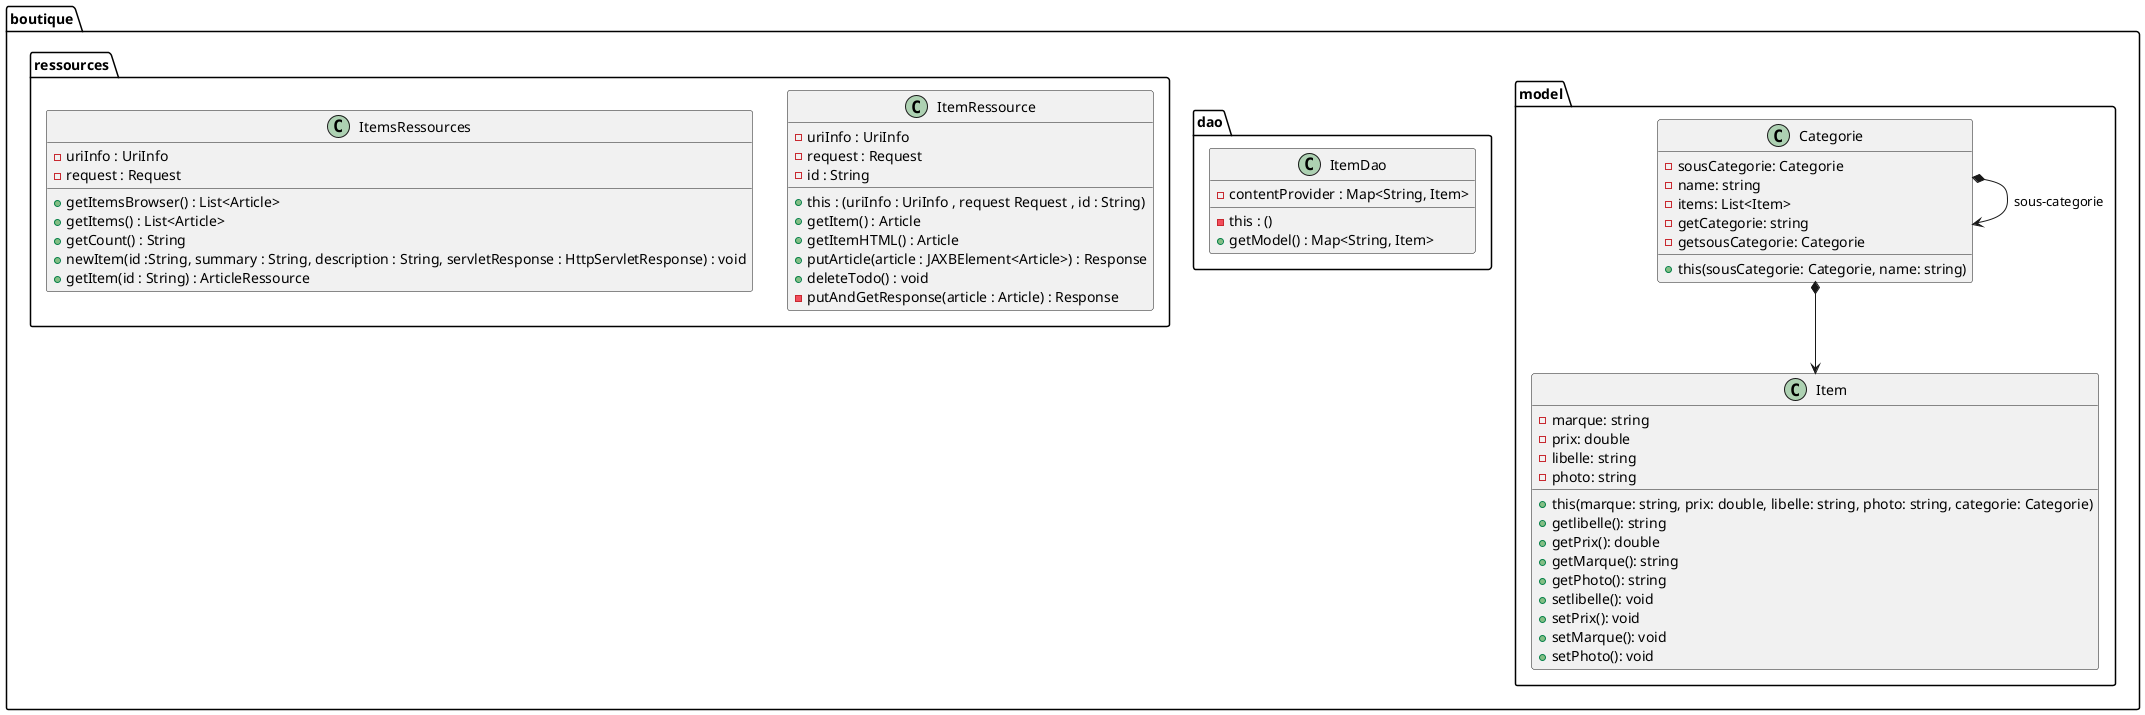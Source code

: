 @startuml diagram

package boutique {
    package model {
        class Categorie {
            - sousCategorie: Categorie
            - name: string
            - items: List<Item>
            - getCategorie: string
            - getsousCategorie: Categorie
            + this(sousCategorie: Categorie, name: string)
        }

        class Item {
            - marque: string
            - prix: double
            - libelle: string
            - photo: string
            + this(marque: string, prix: double, libelle: string, photo: string, categorie: Categorie)
            + getlibelle(): string
            + getPrix(): double
            + getMarque(): string
            + getPhoto(): string
            + setlibelle(): void
            + setPrix(): void
            + setMarque(): void
            + setPhoto(): void
        }
    }

    package dao {
        class ItemDao{
            - contentProvider : Map<String, Item>
            - this : ()
            + getModel() : Map<String, Item>
        }
    }

    package ressources {
        class ItemRessource{
            - uriInfo : UriInfo
            - request : Request
            - id : String
            + this : (uriInfo : UriInfo , request Request , id : String)
            + getItem() : Article
            + getItemHTML() : Article
            + putArticle(article : JAXBElement<Article>) : Response
            + deleteTodo() : void
            - putAndGetResponse(article : Article) : Response
        }

        class ItemsRessources{
            - uriInfo : UriInfo
            - request : Request
            + getItemsBrowser() : List<Article>
            + getItems() : List<Article>
            + getCount() : String
            + newItem(id :String, summary : String, description : String, servletResponse : HttpServletResponse) : void
            + getItem(id : String) : ArticleRessource
        }
    }
}

Categorie *--> Categorie: "sous-categorie"
Categorie *--> Item
@enduml